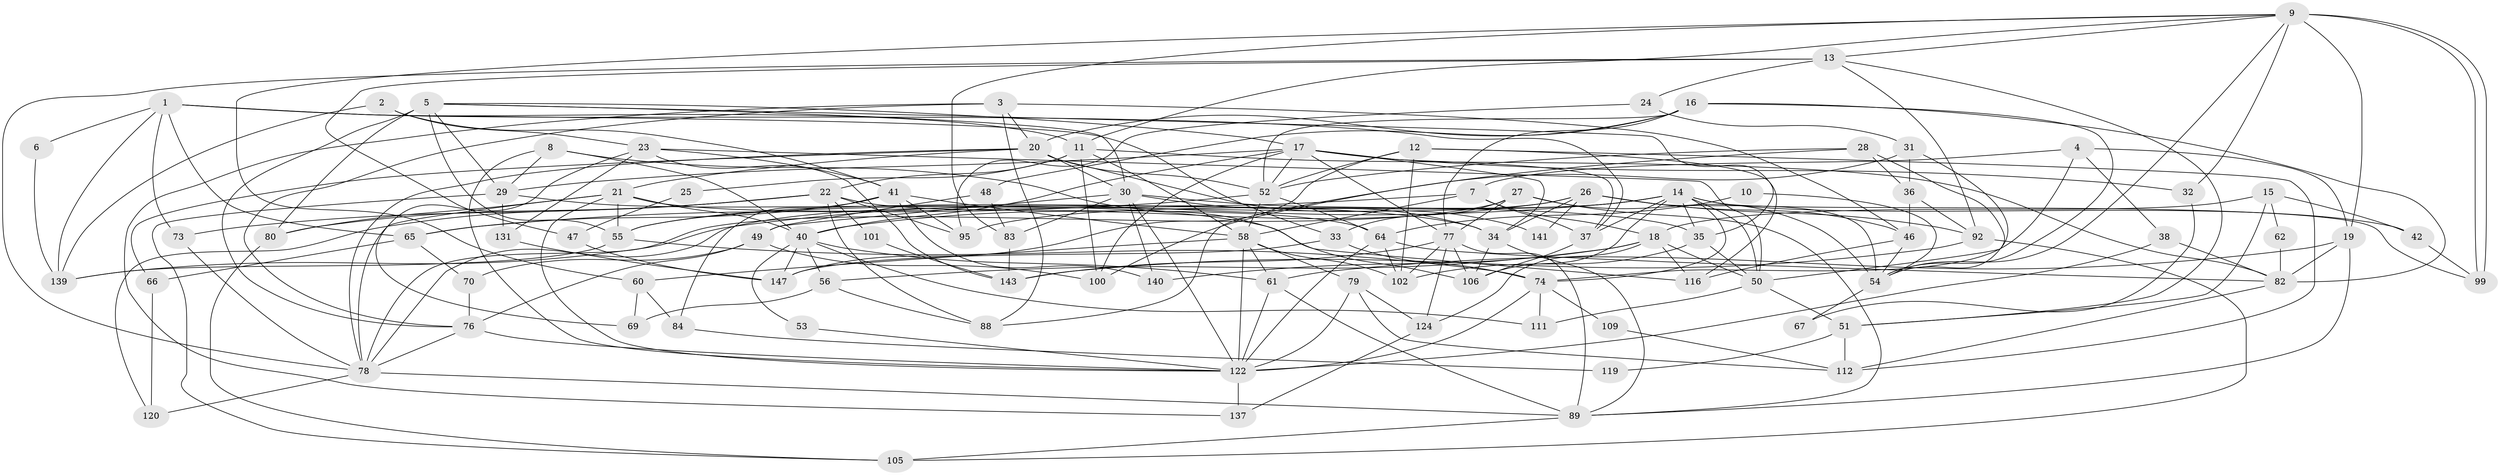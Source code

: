 // Generated by graph-tools (version 1.1) at 2025/52/02/27/25 19:52:09]
// undirected, 97 vertices, 241 edges
graph export_dot {
graph [start="1"]
  node [color=gray90,style=filled];
  1 [super="+134"];
  2;
  3 [super="+110"];
  4;
  5 [super="+97"];
  6;
  7 [super="+85"];
  8;
  9 [super="+71"];
  10;
  11 [super="+59"];
  12 [super="+123"];
  13 [super="+132"];
  14 [super="+39"];
  15;
  16 [super="+129"];
  17 [super="+130"];
  18 [super="+93"];
  19 [super="+44"];
  20 [super="+63"];
  21 [super="+90"];
  22 [super="+43"];
  23 [super="+45"];
  24;
  25;
  26 [super="+138"];
  27 [super="+127"];
  28;
  29 [super="+75"];
  30 [super="+57"];
  31;
  32;
  33 [super="+144"];
  34 [super="+128"];
  35 [super="+96"];
  36 [super="+81"];
  37 [super="+114"];
  38;
  40 [super="+86"];
  41 [super="+146"];
  42;
  46 [super="+103"];
  47;
  48;
  49 [super="+142"];
  50 [super="+115"];
  51;
  52 [super="+107"];
  53;
  54 [super="+126"];
  55 [super="+72"];
  56 [super="+117"];
  58 [super="+148"];
  60;
  61 [super="+68"];
  62;
  64 [super="+118"];
  65 [super="+87"];
  66;
  67;
  69 [super="+94"];
  70 [super="+91"];
  73;
  74 [super="+104"];
  76 [super="+133"];
  77 [super="+136"];
  78 [super="+121"];
  79;
  80;
  82 [super="+108"];
  83;
  84;
  88;
  89 [super="+113"];
  92 [super="+98"];
  95;
  99;
  100;
  101;
  102 [super="+125"];
  105;
  106 [super="+135"];
  109;
  111;
  112;
  116;
  119;
  120;
  122 [super="+145"];
  124;
  131;
  137;
  139;
  140;
  141;
  143;
  147;
  1 -- 6;
  1 -- 37;
  1 -- 73;
  1 -- 11;
  1 -- 139;
  1 -- 65;
  1 -- 33;
  2 -- 23;
  2 -- 139;
  2 -- 41;
  3 -- 88;
  3 -- 46;
  3 -- 137;
  3 -- 20;
  3 -- 76;
  4 -- 7;
  4 -- 38;
  4 -- 74;
  4 -- 19;
  5 -- 29;
  5 -- 30;
  5 -- 35;
  5 -- 76;
  5 -- 80 [weight=2];
  5 -- 55;
  5 -- 17;
  6 -- 139;
  7 -- 58;
  7 -- 18;
  7 -- 55;
  7 -- 37;
  8 -- 29;
  8 -- 40;
  8 -- 122;
  8 -- 106;
  9 -- 99 [weight=2];
  9 -- 99;
  9 -- 19;
  9 -- 13;
  9 -- 54;
  9 -- 83;
  9 -- 32;
  9 -- 60;
  9 -- 11;
  10 -- 54;
  10 -- 64;
  11 -- 25;
  11 -- 100;
  11 -- 82;
  11 -- 22;
  11 -- 58;
  12 -- 147;
  12 -- 52;
  12 -- 112;
  12 -- 116;
  12 -- 102;
  13 -- 78;
  13 -- 92;
  13 -- 24;
  13 -- 51;
  13 -- 47;
  14 -- 37;
  14 -- 74;
  14 -- 139;
  14 -- 50;
  14 -- 99;
  14 -- 106;
  14 -- 42;
  14 -- 95;
  14 -- 55;
  14 -- 35;
  15 -- 51;
  15 -- 18;
  15 -- 42;
  15 -- 62;
  16 -- 52;
  16 -- 20;
  16 -- 48;
  16 -- 54;
  16 -- 77;
  16 -- 82;
  17 -- 32;
  17 -- 37;
  17 -- 52;
  17 -- 34;
  17 -- 77;
  17 -- 40;
  17 -- 100;
  17 -- 29;
  18 -- 56;
  18 -- 50;
  18 -- 116;
  18 -- 140;
  18 -- 124;
  19 -- 61;
  19 -- 82;
  19 -- 89;
  20 -- 30;
  20 -- 78;
  20 -- 66;
  20 -- 52;
  20 -- 141;
  20 -- 21;
  21 -- 78;
  21 -- 34;
  21 -- 122;
  21 -- 55;
  21 -- 80;
  21 -- 40;
  22 -- 80;
  22 -- 73;
  22 -- 95;
  22 -- 64;
  22 -- 101;
  22 -- 88;
  22 -- 120;
  23 -- 41;
  23 -- 143;
  23 -- 69;
  23 -- 50;
  23 -- 131;
  24 -- 95;
  24 -- 31;
  25 -- 47;
  26 -- 141;
  26 -- 54;
  26 -- 78;
  26 -- 40;
  26 -- 34;
  26 -- 92;
  26 -- 46;
  27 -- 89;
  27 -- 78;
  27 -- 33;
  27 -- 77;
  27 -- 54;
  28 -- 36;
  28 -- 88;
  28 -- 52;
  28 -- 54;
  29 -- 131;
  29 -- 105;
  29 -- 116;
  30 -- 83;
  30 -- 49;
  30 -- 140;
  30 -- 122;
  30 -- 34;
  30 -- 35;
  31 -- 100;
  31 -- 50;
  31 -- 36;
  32 -- 67;
  33 -- 74;
  33 -- 147;
  34 -- 89;
  34 -- 106;
  35 -- 50;
  35 -- 102;
  36 -- 92;
  36 -- 46;
  37 -- 106;
  38 -- 122;
  38 -- 82;
  40 -- 147;
  40 -- 53;
  40 -- 56;
  40 -- 111;
  40 -- 61;
  41 -- 140;
  41 -- 84;
  41 -- 95;
  41 -- 65;
  41 -- 58;
  42 -- 99;
  46 -- 54;
  46 -- 116;
  47 -- 147;
  48 -- 83;
  48 -- 49;
  49 -- 100;
  49 -- 70;
  49 -- 76;
  50 -- 51;
  50 -- 111;
  51 -- 112;
  51 -- 119;
  52 -- 64;
  52 -- 65;
  52 -- 58;
  53 -- 122;
  54 -- 67;
  55 -- 74;
  55 -- 139;
  56 -- 88;
  56 -- 69;
  58 -- 122;
  58 -- 60;
  58 -- 79;
  58 -- 102;
  58 -- 61;
  60 -- 69;
  60 -- 84;
  61 -- 122;
  61 -- 89;
  62 -- 82;
  64 -- 82 [weight=2];
  64 -- 122;
  64 -- 102;
  65 -- 70;
  65 -- 66;
  66 -- 120;
  70 -- 76;
  73 -- 78;
  74 -- 111;
  74 -- 109;
  74 -- 122;
  76 -- 122;
  76 -- 78;
  77 -- 124;
  77 -- 106;
  77 -- 89;
  77 -- 102;
  77 -- 143;
  78 -- 120;
  78 -- 89;
  79 -- 112;
  79 -- 124;
  79 -- 122;
  80 -- 105;
  82 -- 112;
  83 -- 143;
  84 -- 119;
  89 -- 105;
  92 -- 105;
  92 -- 143;
  101 -- 143;
  109 -- 112;
  122 -- 137;
  124 -- 137;
  131 -- 147;
}
